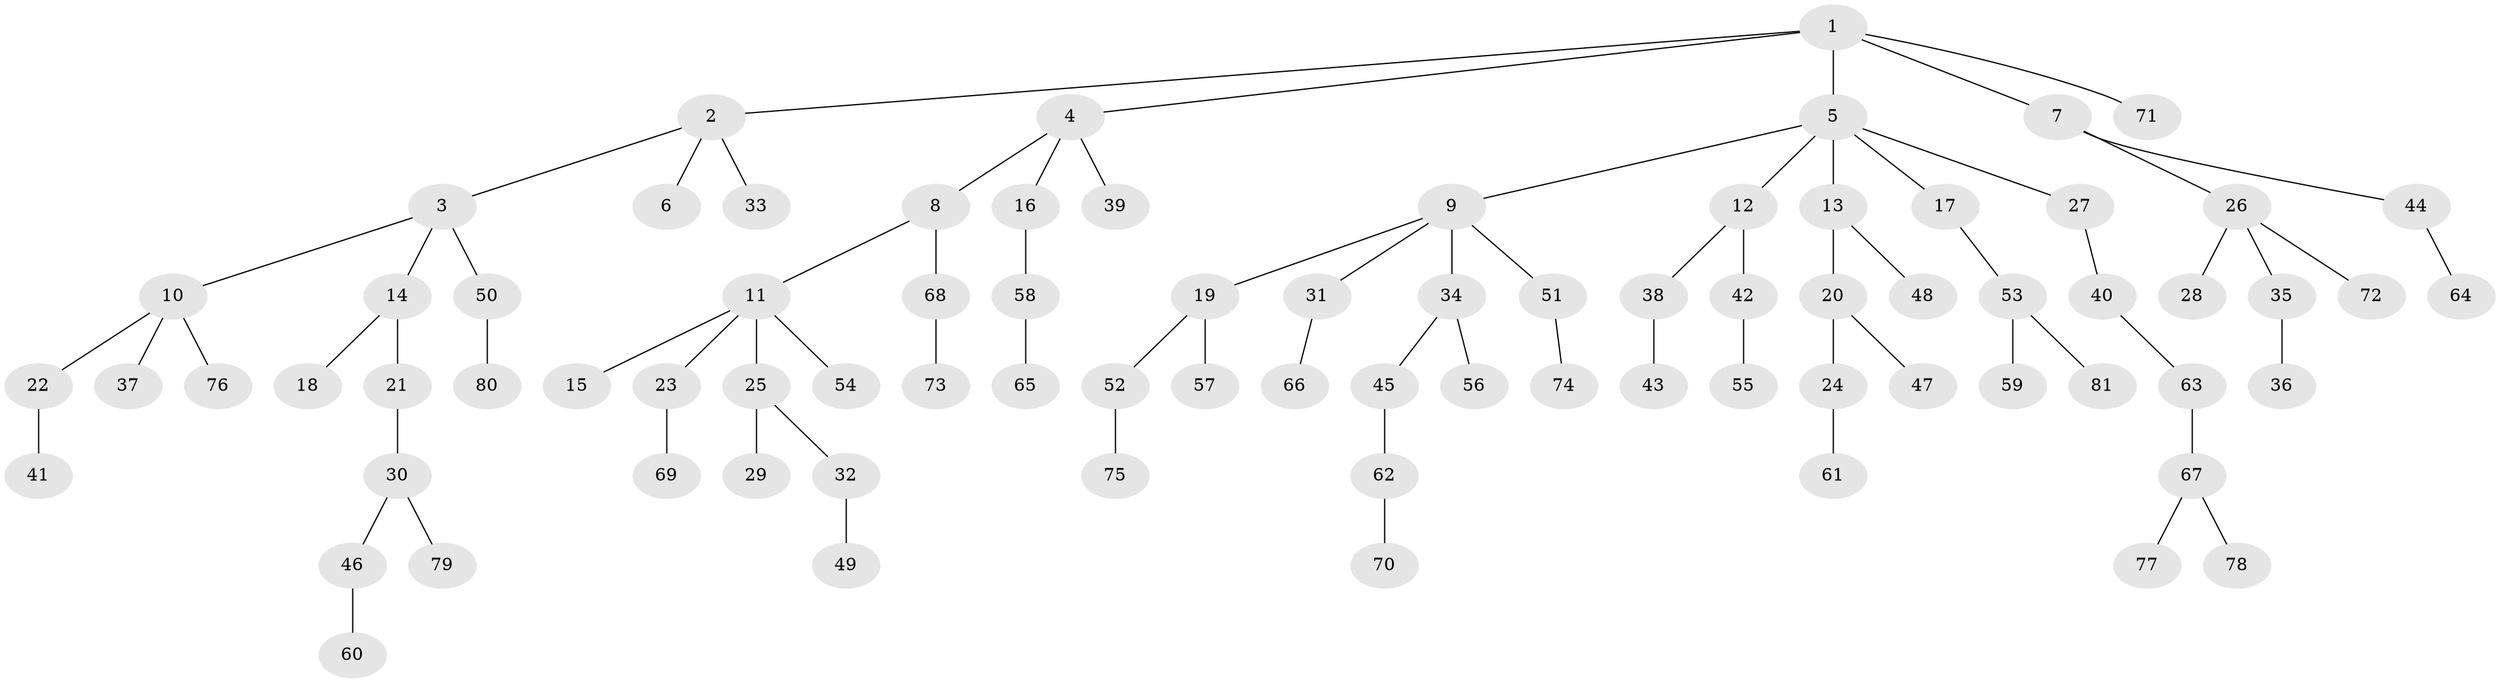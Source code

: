 // Generated by graph-tools (version 1.1) at 2025/26/03/09/25 03:26:33]
// undirected, 81 vertices, 80 edges
graph export_dot {
graph [start="1"]
  node [color=gray90,style=filled];
  1;
  2;
  3;
  4;
  5;
  6;
  7;
  8;
  9;
  10;
  11;
  12;
  13;
  14;
  15;
  16;
  17;
  18;
  19;
  20;
  21;
  22;
  23;
  24;
  25;
  26;
  27;
  28;
  29;
  30;
  31;
  32;
  33;
  34;
  35;
  36;
  37;
  38;
  39;
  40;
  41;
  42;
  43;
  44;
  45;
  46;
  47;
  48;
  49;
  50;
  51;
  52;
  53;
  54;
  55;
  56;
  57;
  58;
  59;
  60;
  61;
  62;
  63;
  64;
  65;
  66;
  67;
  68;
  69;
  70;
  71;
  72;
  73;
  74;
  75;
  76;
  77;
  78;
  79;
  80;
  81;
  1 -- 2;
  1 -- 4;
  1 -- 5;
  1 -- 7;
  1 -- 71;
  2 -- 3;
  2 -- 6;
  2 -- 33;
  3 -- 10;
  3 -- 14;
  3 -- 50;
  4 -- 8;
  4 -- 16;
  4 -- 39;
  5 -- 9;
  5 -- 12;
  5 -- 13;
  5 -- 17;
  5 -- 27;
  7 -- 26;
  7 -- 44;
  8 -- 11;
  8 -- 68;
  9 -- 19;
  9 -- 31;
  9 -- 34;
  9 -- 51;
  10 -- 22;
  10 -- 37;
  10 -- 76;
  11 -- 15;
  11 -- 23;
  11 -- 25;
  11 -- 54;
  12 -- 38;
  12 -- 42;
  13 -- 20;
  13 -- 48;
  14 -- 18;
  14 -- 21;
  16 -- 58;
  17 -- 53;
  19 -- 52;
  19 -- 57;
  20 -- 24;
  20 -- 47;
  21 -- 30;
  22 -- 41;
  23 -- 69;
  24 -- 61;
  25 -- 29;
  25 -- 32;
  26 -- 28;
  26 -- 35;
  26 -- 72;
  27 -- 40;
  30 -- 46;
  30 -- 79;
  31 -- 66;
  32 -- 49;
  34 -- 45;
  34 -- 56;
  35 -- 36;
  38 -- 43;
  40 -- 63;
  42 -- 55;
  44 -- 64;
  45 -- 62;
  46 -- 60;
  50 -- 80;
  51 -- 74;
  52 -- 75;
  53 -- 59;
  53 -- 81;
  58 -- 65;
  62 -- 70;
  63 -- 67;
  67 -- 77;
  67 -- 78;
  68 -- 73;
}
